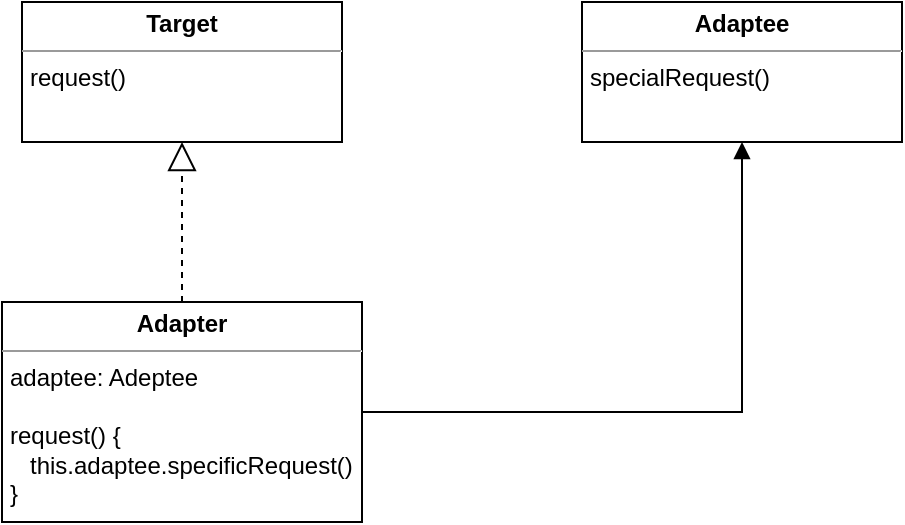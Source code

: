 <mxfile version="15.4.0" type="device"><diagram id="515i1fgUBPE6Uv9BltI2" name="Page-1"><mxGraphModel dx="946" dy="620" grid="1" gridSize="10" guides="1" tooltips="1" connect="1" arrows="1" fold="1" page="1" pageScale="1" pageWidth="827" pageHeight="1169" math="0" shadow="0"><root><mxCell id="0"/><mxCell id="1" parent="0"/><mxCell id="5JectbUjQX5OFW3b8bE5-1" value="&lt;p style=&quot;margin: 0px ; margin-top: 4px ; text-align: center&quot;&gt;&lt;b&gt;Target&lt;/b&gt;&lt;/p&gt;&lt;hr size=&quot;1&quot;&gt;&lt;p style=&quot;margin: 0px ; margin-left: 4px&quot;&gt;request()&lt;/p&gt;" style="verticalAlign=top;align=left;overflow=fill;fontSize=12;fontFamily=Helvetica;html=1;" vertex="1" parent="1"><mxGeometry x="180" y="130" width="160" height="70" as="geometry"/></mxCell><mxCell id="5JectbUjQX5OFW3b8bE5-2" value="&lt;p style=&quot;margin: 0px ; margin-top: 4px ; text-align: center&quot;&gt;&lt;b&gt;Adapter&lt;/b&gt;&lt;/p&gt;&lt;hr size=&quot;1&quot;&gt;&lt;p style=&quot;margin: 0px ; margin-left: 4px&quot;&gt;adaptee: Adeptee&lt;/p&gt;&lt;p style=&quot;margin: 0px ; margin-left: 4px&quot;&gt;&lt;br&gt;&lt;/p&gt;&lt;p style=&quot;margin: 0px ; margin-left: 4px&quot;&gt;request() {&lt;/p&gt;&lt;p style=&quot;margin: 0px ; margin-left: 4px&quot;&gt;&amp;nbsp; &amp;nbsp;this.adaptee.specificRequest()&lt;br&gt;&lt;/p&gt;&lt;p style=&quot;margin: 0px ; margin-left: 4px&quot;&gt;}&lt;/p&gt;" style="verticalAlign=top;align=left;overflow=fill;fontSize=12;fontFamily=Helvetica;html=1;" vertex="1" parent="1"><mxGeometry x="170" y="280" width="180" height="110" as="geometry"/></mxCell><mxCell id="5JectbUjQX5OFW3b8bE5-3" value="&lt;p style=&quot;margin: 0px ; margin-top: 4px ; text-align: center&quot;&gt;&lt;b&gt;Adaptee&lt;/b&gt;&lt;/p&gt;&lt;hr size=&quot;1&quot;&gt;&lt;p style=&quot;margin: 0px ; margin-left: 4px&quot;&gt;specialRequest()&lt;/p&gt;" style="verticalAlign=top;align=left;overflow=fill;fontSize=12;fontFamily=Helvetica;html=1;" vertex="1" parent="1"><mxGeometry x="460" y="130" width="160" height="70" as="geometry"/></mxCell><mxCell id="5JectbUjQX5OFW3b8bE5-6" value="" style="endArrow=block;dashed=1;endFill=0;endSize=12;html=1;rounded=0;edgeStyle=orthogonalEdgeStyle;" edge="1" parent="1" source="5JectbUjQX5OFW3b8bE5-2"><mxGeometry width="160" relative="1" as="geometry"><mxPoint x="260" y="120" as="sourcePoint"/><mxPoint x="260" y="200" as="targetPoint"/></mxGeometry></mxCell><mxCell id="5JectbUjQX5OFW3b8bE5-10" value="" style="endArrow=block;endFill=1;html=1;edgeStyle=orthogonalEdgeStyle;align=left;verticalAlign=top;rounded=0;entryX=0.5;entryY=1;entryDx=0;entryDy=0;" edge="1" parent="1" source="5JectbUjQX5OFW3b8bE5-2" target="5JectbUjQX5OFW3b8bE5-3"><mxGeometry x="-1" relative="1" as="geometry"><mxPoint x="340" y="315" as="sourcePoint"/><mxPoint x="500" y="315" as="targetPoint"/></mxGeometry></mxCell></root></mxGraphModel></diagram></mxfile>